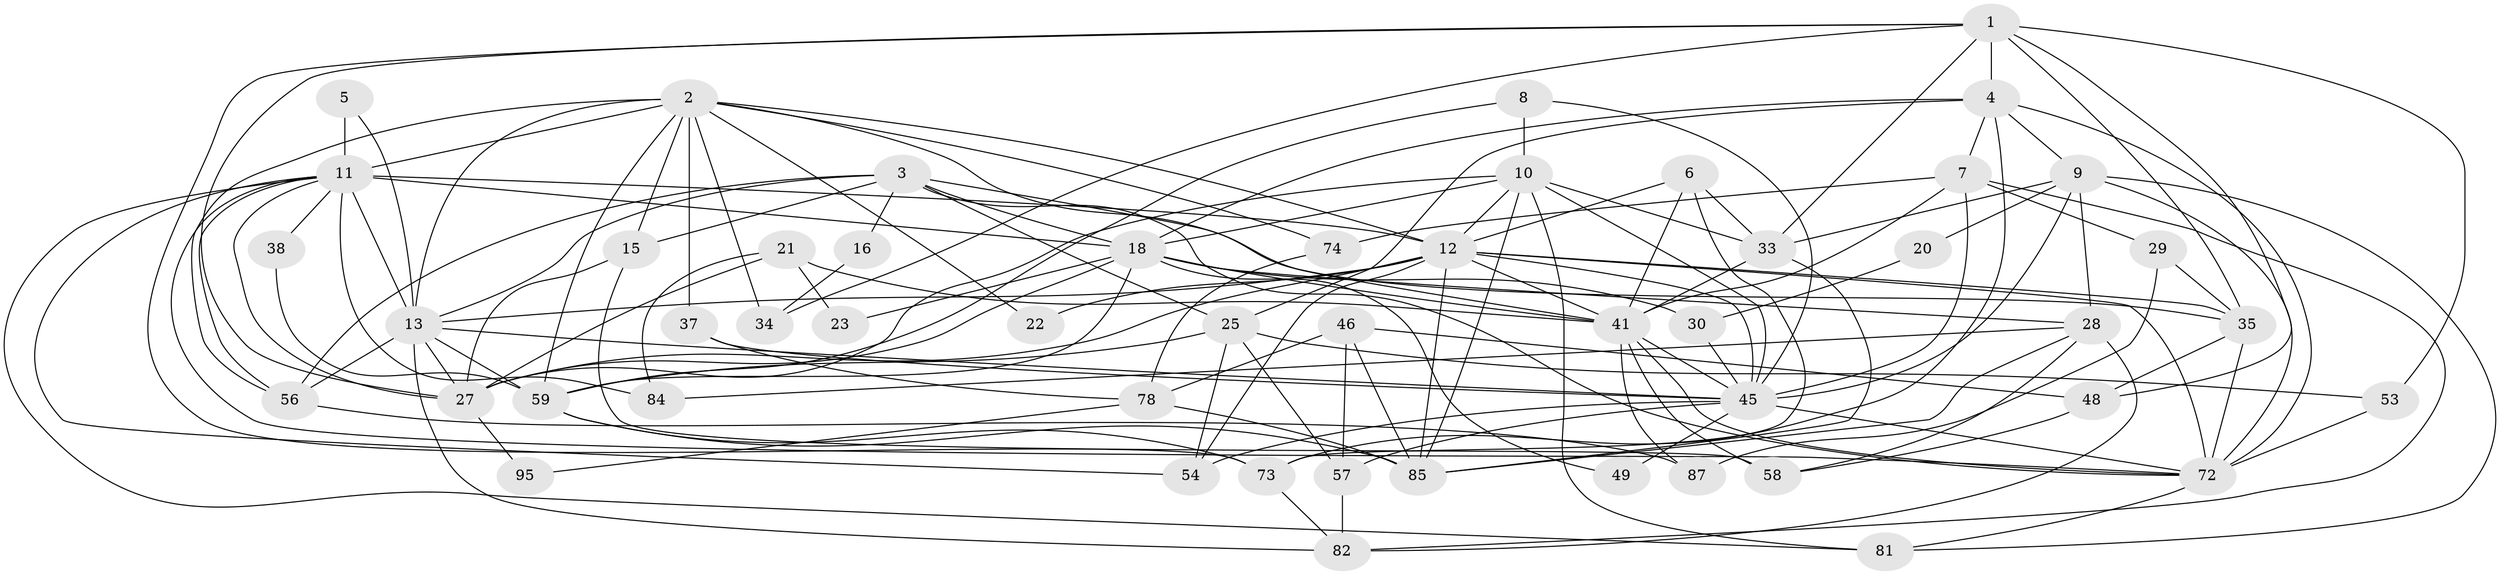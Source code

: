 // original degree distribution, {5: 0.16666666666666666, 7: 0.0784313725490196, 3: 0.28431372549019607, 4: 0.27450980392156865, 2: 0.12745098039215685, 6: 0.06862745098039216}
// Generated by graph-tools (version 1.1) at 2025/15/03/09/25 04:15:00]
// undirected, 51 vertices, 141 edges
graph export_dot {
graph [start="1"]
  node [color=gray90,style=filled];
  1 [super="+17"];
  2 [super="+68+31+51"];
  3 [super="+55"];
  4 [super="+77"];
  5;
  6 [super="+66"];
  7 [super="+60+70"];
  8;
  9 [super="+39+14"];
  10 [super="+50"];
  11 [super="+24+44"];
  12 [super="+83+90"];
  13 [super="+80+36"];
  15 [super="+67+19"];
  16;
  18 [super="+92+43"];
  20;
  21 [super="+65"];
  22;
  23;
  25 [super="+94"];
  27 [super="+32+76+52"];
  28 [super="+89"];
  29;
  30;
  33 [super="+88+69"];
  34;
  35 [super="+93+99"];
  37;
  38;
  41 [super="+42"];
  45 [super="+64+63"];
  46 [super="+47"];
  48;
  49;
  53;
  54;
  56;
  57 [super="+102"];
  58;
  59 [super="+71"];
  72 [super="+75"];
  73;
  74;
  78 [super="+86"];
  81;
  82;
  84;
  85 [super="+96"];
  87;
  95;
  1 -- 34;
  1 -- 48 [weight=2];
  1 -- 27;
  1 -- 33;
  1 -- 53;
  1 -- 73;
  1 -- 4;
  1 -- 35;
  2 -- 37;
  2 -- 34;
  2 -- 22;
  2 -- 56;
  2 -- 13;
  2 -- 15;
  2 -- 11;
  2 -- 59;
  2 -- 12;
  2 -- 74;
  2 -- 41;
  3 -- 56;
  3 -- 16;
  3 -- 18;
  3 -- 72;
  3 -- 25;
  3 -- 13;
  3 -- 15 [weight=2];
  3 -- 35;
  4 -- 7;
  4 -- 18;
  4 -- 9;
  4 -- 72;
  4 -- 73;
  4 -- 25;
  5 -- 11 [weight=3];
  5 -- 13;
  6 -- 73;
  6 -- 12;
  6 -- 33;
  6 -- 41;
  7 -- 74;
  7 -- 29;
  7 -- 82;
  7 -- 45;
  7 -- 41;
  8 -- 45;
  8 -- 59;
  8 -- 10;
  9 -- 81;
  9 -- 33;
  9 -- 45;
  9 -- 20;
  9 -- 72;
  9 -- 28;
  10 -- 33;
  10 -- 45;
  10 -- 81;
  10 -- 18;
  10 -- 85;
  10 -- 27;
  10 -- 12;
  11 -- 12 [weight=2];
  11 -- 13;
  11 -- 38;
  11 -- 81;
  11 -- 84;
  11 -- 54;
  11 -- 56;
  11 -- 18 [weight=2];
  11 -- 72;
  11 -- 27;
  12 -- 54;
  12 -- 45;
  12 -- 22 [weight=2];
  12 -- 27;
  12 -- 41;
  12 -- 72;
  12 -- 13;
  12 -- 85;
  12 -- 35;
  13 -- 59;
  13 -- 82;
  13 -- 45;
  13 -- 56;
  13 -- 27;
  15 -- 58 [weight=2];
  15 -- 27;
  16 -- 34;
  18 -- 49;
  18 -- 23;
  18 -- 30;
  18 -- 41;
  18 -- 27;
  18 -- 59;
  18 -- 28;
  20 -- 30;
  21 -- 41;
  21 -- 84;
  21 -- 23;
  21 -- 27;
  25 -- 59;
  25 -- 54;
  25 -- 57;
  25 -- 53;
  27 -- 95;
  28 -- 82;
  28 -- 58;
  28 -- 84;
  28 -- 85;
  29 -- 35 [weight=2];
  29 -- 87;
  30 -- 45;
  33 -- 85;
  33 -- 41;
  35 -- 48;
  35 -- 72;
  37 -- 78;
  37 -- 45;
  38 -- 59;
  41 -- 87;
  41 -- 72;
  41 -- 58;
  41 -- 45 [weight=2];
  45 -- 54;
  45 -- 57;
  45 -- 72;
  45 -- 49;
  46 -- 48;
  46 -- 57;
  46 -- 85;
  46 -- 78;
  48 -- 58;
  53 -- 72;
  56 -- 87;
  57 -- 82;
  59 -- 85;
  59 -- 73;
  72 -- 81;
  73 -- 82;
  74 -- 78;
  78 -- 85 [weight=2];
  78 -- 95;
}
